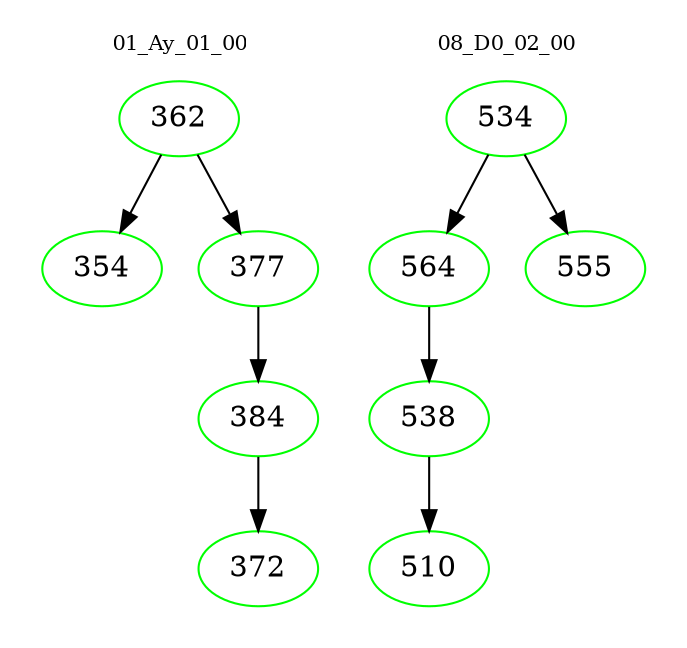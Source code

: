 digraph{
subgraph cluster_0 {
color = white
label = "01_Ay_01_00";
fontsize=10;
T0_362 [label="362", color="green"]
T0_362 -> T0_354 [color="black"]
T0_354 [label="354", color="green"]
T0_362 -> T0_377 [color="black"]
T0_377 [label="377", color="green"]
T0_377 -> T0_384 [color="black"]
T0_384 [label="384", color="green"]
T0_384 -> T0_372 [color="black"]
T0_372 [label="372", color="green"]
}
subgraph cluster_1 {
color = white
label = "08_D0_02_00";
fontsize=10;
T1_534 [label="534", color="green"]
T1_534 -> T1_564 [color="black"]
T1_564 [label="564", color="green"]
T1_564 -> T1_538 [color="black"]
T1_538 [label="538", color="green"]
T1_538 -> T1_510 [color="black"]
T1_510 [label="510", color="green"]
T1_534 -> T1_555 [color="black"]
T1_555 [label="555", color="green"]
}
}
